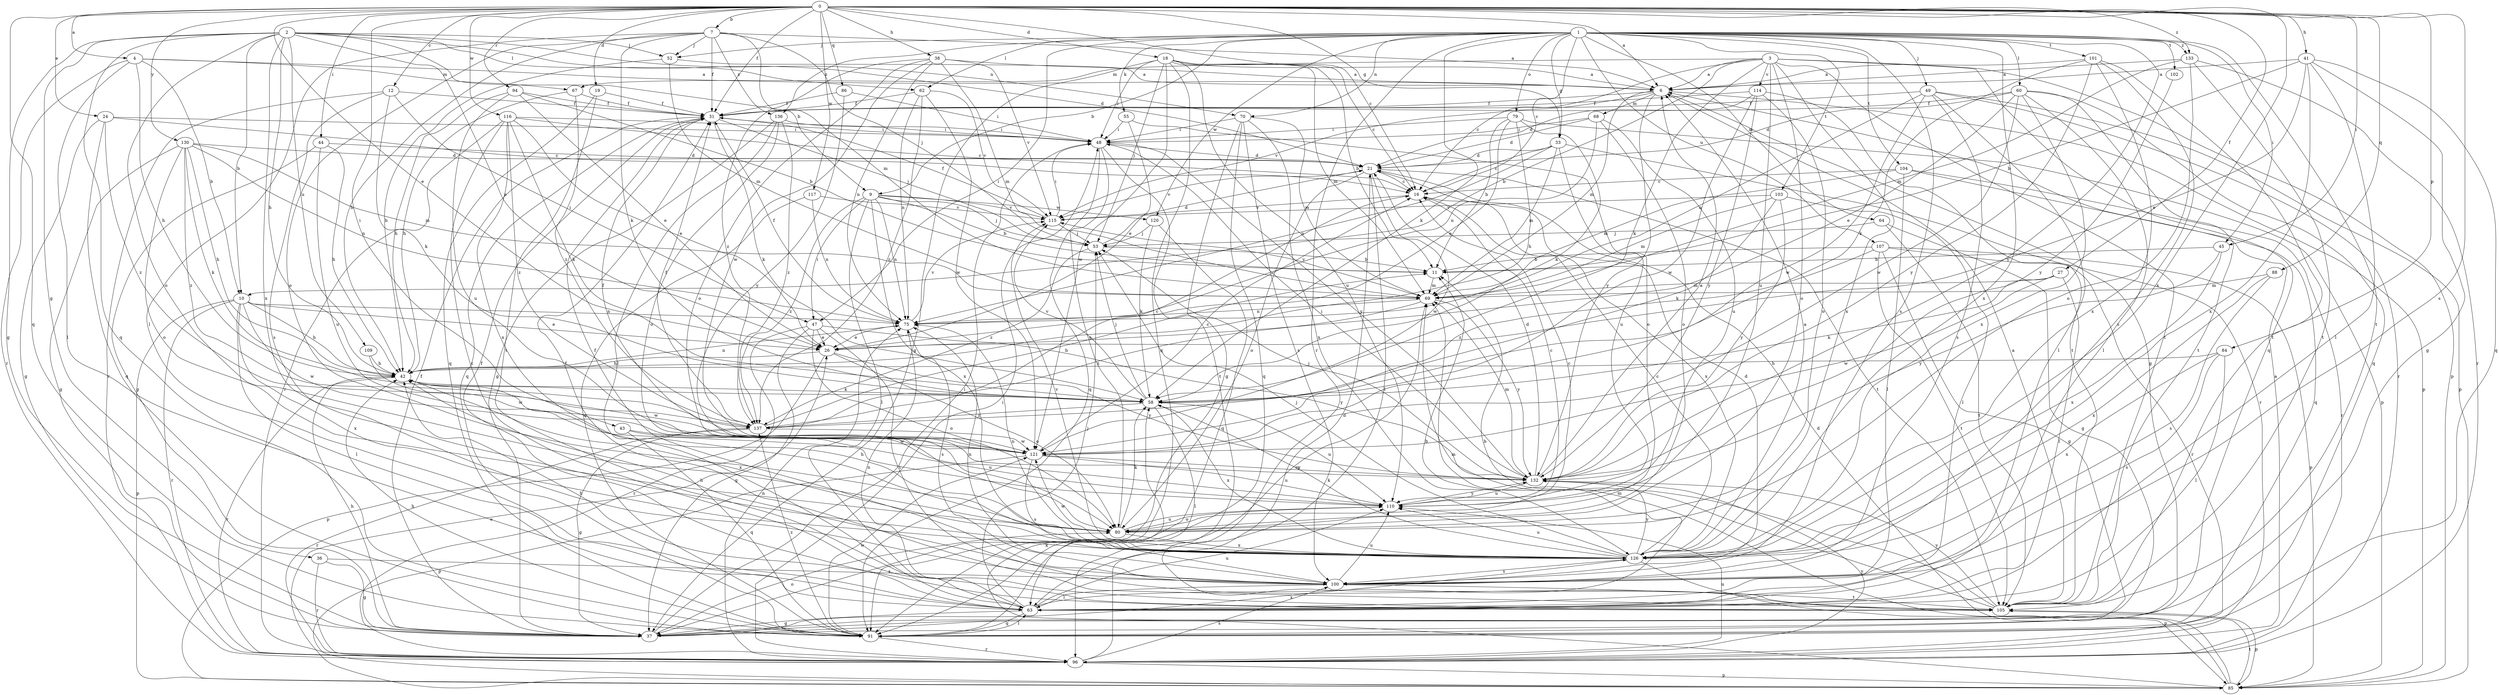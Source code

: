 strict digraph  {
0;
1;
2;
3;
4;
6;
7;
9;
10;
11;
12;
16;
18;
19;
21;
24;
26;
27;
31;
33;
36;
37;
38;
41;
42;
43;
44;
45;
47;
48;
49;
52;
53;
55;
58;
60;
62;
63;
64;
67;
68;
69;
70;
75;
79;
80;
84;
85;
86;
88;
91;
94;
96;
100;
101;
102;
103;
104;
105;
107;
109;
110;
114;
115;
116;
117;
120;
121;
126;
130;
132;
133;
136;
137;
0 -> 4  [label=a];
0 -> 6  [label=a];
0 -> 7  [label=b];
0 -> 12  [label=c];
0 -> 16  [label=c];
0 -> 18  [label=d];
0 -> 19  [label=d];
0 -> 24  [label=e];
0 -> 26  [label=e];
0 -> 27  [label=f];
0 -> 31  [label=f];
0 -> 33  [label=g];
0 -> 38  [label=h];
0 -> 41  [label=h];
0 -> 43  [label=i];
0 -> 44  [label=i];
0 -> 45  [label=i];
0 -> 84  [label=p];
0 -> 86  [label=q];
0 -> 88  [label=q];
0 -> 91  [label=q];
0 -> 94  [label=r];
0 -> 100  [label=s];
0 -> 116  [label=w];
0 -> 117  [label=w];
0 -> 126  [label=x];
0 -> 130  [label=y];
0 -> 133  [label=z];
1 -> 9  [label=b];
1 -> 16  [label=c];
1 -> 33  [label=g];
1 -> 45  [label=i];
1 -> 47  [label=i];
1 -> 49  [label=j];
1 -> 52  [label=j];
1 -> 55  [label=k];
1 -> 58  [label=k];
1 -> 60  [label=l];
1 -> 62  [label=l];
1 -> 64  [label=m];
1 -> 70  [label=n];
1 -> 79  [label=o];
1 -> 96  [label=r];
1 -> 100  [label=s];
1 -> 101  [label=t];
1 -> 102  [label=t];
1 -> 103  [label=t];
1 -> 104  [label=t];
1 -> 105  [label=t];
1 -> 107  [label=u];
1 -> 120  [label=w];
1 -> 126  [label=x];
1 -> 132  [label=y];
1 -> 133  [label=z];
1 -> 136  [label=z];
2 -> 9  [label=b];
2 -> 10  [label=b];
2 -> 21  [label=d];
2 -> 26  [label=e];
2 -> 36  [label=g];
2 -> 37  [label=g];
2 -> 42  [label=h];
2 -> 52  [label=j];
2 -> 62  [label=l];
2 -> 70  [label=n];
2 -> 80  [label=o];
2 -> 91  [label=q];
2 -> 109  [label=u];
2 -> 126  [label=x];
3 -> 6  [label=a];
3 -> 10  [label=b];
3 -> 16  [label=c];
3 -> 58  [label=k];
3 -> 67  [label=m];
3 -> 80  [label=o];
3 -> 85  [label=p];
3 -> 91  [label=q];
3 -> 105  [label=t];
3 -> 110  [label=u];
3 -> 114  [label=v];
3 -> 126  [label=x];
4 -> 6  [label=a];
4 -> 10  [label=b];
4 -> 42  [label=h];
4 -> 63  [label=l];
4 -> 67  [label=m];
4 -> 96  [label=r];
6 -> 31  [label=f];
6 -> 37  [label=g];
6 -> 68  [label=m];
6 -> 69  [label=m];
6 -> 85  [label=p];
6 -> 115  [label=v];
6 -> 132  [label=y];
7 -> 6  [label=a];
7 -> 31  [label=f];
7 -> 42  [label=h];
7 -> 52  [label=j];
7 -> 53  [label=j];
7 -> 58  [label=k];
7 -> 63  [label=l];
7 -> 69  [label=m];
7 -> 80  [label=o];
7 -> 136  [label=z];
9 -> 11  [label=b];
9 -> 47  [label=i];
9 -> 53  [label=j];
9 -> 63  [label=l];
9 -> 75  [label=n];
9 -> 115  [label=v];
9 -> 120  [label=w];
9 -> 126  [label=x];
9 -> 137  [label=z];
10 -> 26  [label=e];
10 -> 42  [label=h];
10 -> 63  [label=l];
10 -> 75  [label=n];
10 -> 85  [label=p];
10 -> 96  [label=r];
10 -> 121  [label=w];
10 -> 126  [label=x];
11 -> 69  [label=m];
12 -> 31  [label=f];
12 -> 47  [label=i];
12 -> 58  [label=k];
12 -> 96  [label=r];
12 -> 100  [label=s];
16 -> 115  [label=v];
16 -> 126  [label=x];
18 -> 6  [label=a];
18 -> 11  [label=b];
18 -> 16  [label=c];
18 -> 37  [label=g];
18 -> 48  [label=i];
18 -> 53  [label=j];
18 -> 69  [label=m];
18 -> 91  [label=q];
18 -> 110  [label=u];
18 -> 121  [label=w];
19 -> 31  [label=f];
19 -> 91  [label=q];
19 -> 105  [label=t];
21 -> 16  [label=c];
21 -> 63  [label=l];
21 -> 80  [label=o];
21 -> 105  [label=t];
21 -> 115  [label=v];
21 -> 121  [label=w];
24 -> 16  [label=c];
24 -> 37  [label=g];
24 -> 48  [label=i];
24 -> 91  [label=q];
24 -> 137  [label=z];
26 -> 42  [label=h];
26 -> 80  [label=o];
26 -> 85  [label=p];
26 -> 132  [label=y];
27 -> 58  [label=k];
27 -> 63  [label=l];
27 -> 69  [label=m];
27 -> 121  [label=w];
31 -> 48  [label=i];
31 -> 53  [label=j];
31 -> 58  [label=k];
31 -> 91  [label=q];
33 -> 16  [label=c];
33 -> 21  [label=d];
33 -> 69  [label=m];
33 -> 75  [label=n];
33 -> 96  [label=r];
33 -> 110  [label=u];
36 -> 37  [label=g];
36 -> 96  [label=r];
36 -> 100  [label=s];
37 -> 31  [label=f];
37 -> 42  [label=h];
37 -> 48  [label=i];
37 -> 80  [label=o];
37 -> 126  [label=x];
38 -> 6  [label=a];
38 -> 69  [label=m];
38 -> 75  [label=n];
38 -> 80  [label=o];
38 -> 115  [label=v];
38 -> 121  [label=w];
38 -> 137  [label=z];
41 -> 6  [label=a];
41 -> 11  [label=b];
41 -> 26  [label=e];
41 -> 37  [label=g];
41 -> 63  [label=l];
41 -> 91  [label=q];
41 -> 126  [label=x];
42 -> 58  [label=k];
42 -> 75  [label=n];
42 -> 96  [label=r];
42 -> 121  [label=w];
42 -> 126  [label=x];
43 -> 91  [label=q];
43 -> 110  [label=u];
43 -> 121  [label=w];
44 -> 21  [label=d];
44 -> 37  [label=g];
44 -> 42  [label=h];
44 -> 110  [label=u];
45 -> 11  [label=b];
45 -> 126  [label=x];
45 -> 132  [label=y];
47 -> 26  [label=e];
47 -> 37  [label=g];
47 -> 80  [label=o];
47 -> 96  [label=r];
47 -> 105  [label=t];
47 -> 132  [label=y];
48 -> 21  [label=d];
48 -> 80  [label=o];
48 -> 91  [label=q];
48 -> 105  [label=t];
48 -> 132  [label=y];
49 -> 31  [label=f];
49 -> 63  [label=l];
49 -> 75  [label=n];
49 -> 85  [label=p];
49 -> 96  [label=r];
49 -> 100  [label=s];
49 -> 121  [label=w];
52 -> 6  [label=a];
52 -> 42  [label=h];
52 -> 69  [label=m];
53 -> 11  [label=b];
53 -> 21  [label=d];
53 -> 137  [label=z];
55 -> 26  [label=e];
55 -> 48  [label=i];
55 -> 80  [label=o];
58 -> 53  [label=j];
58 -> 63  [label=l];
58 -> 110  [label=u];
58 -> 115  [label=v];
58 -> 126  [label=x];
58 -> 137  [label=z];
60 -> 21  [label=d];
60 -> 26  [label=e];
60 -> 31  [label=f];
60 -> 63  [label=l];
60 -> 91  [label=q];
60 -> 105  [label=t];
60 -> 121  [label=w];
60 -> 126  [label=x];
62 -> 31  [label=f];
62 -> 75  [label=n];
62 -> 115  [label=v];
62 -> 121  [label=w];
62 -> 137  [label=z];
63 -> 11  [label=b];
63 -> 31  [label=f];
63 -> 37  [label=g];
63 -> 53  [label=j];
63 -> 75  [label=n];
63 -> 91  [label=q];
63 -> 110  [label=u];
64 -> 37  [label=g];
64 -> 53  [label=j];
64 -> 105  [label=t];
67 -> 31  [label=f];
67 -> 42  [label=h];
67 -> 137  [label=z];
68 -> 21  [label=d];
68 -> 48  [label=i];
68 -> 75  [label=n];
68 -> 80  [label=o];
68 -> 110  [label=u];
69 -> 75  [label=n];
69 -> 115  [label=v];
69 -> 132  [label=y];
69 -> 137  [label=z];
70 -> 37  [label=g];
70 -> 48  [label=i];
70 -> 69  [label=m];
70 -> 91  [label=q];
70 -> 100  [label=s];
70 -> 126  [label=x];
75 -> 26  [label=e];
75 -> 31  [label=f];
75 -> 100  [label=s];
75 -> 115  [label=v];
79 -> 11  [label=b];
79 -> 26  [label=e];
79 -> 42  [label=h];
79 -> 48  [label=i];
79 -> 58  [label=k];
79 -> 85  [label=p];
80 -> 16  [label=c];
80 -> 42  [label=h];
80 -> 58  [label=k];
80 -> 110  [label=u];
80 -> 126  [label=x];
84 -> 42  [label=h];
84 -> 63  [label=l];
84 -> 100  [label=s];
84 -> 126  [label=x];
85 -> 21  [label=d];
85 -> 26  [label=e];
85 -> 58  [label=k];
85 -> 69  [label=m];
85 -> 105  [label=t];
86 -> 31  [label=f];
86 -> 48  [label=i];
86 -> 132  [label=y];
88 -> 69  [label=m];
88 -> 100  [label=s];
88 -> 126  [label=x];
91 -> 42  [label=h];
91 -> 63  [label=l];
91 -> 69  [label=m];
91 -> 96  [label=r];
91 -> 121  [label=w];
91 -> 137  [label=z];
94 -> 11  [label=b];
94 -> 26  [label=e];
94 -> 31  [label=f];
94 -> 42  [label=h];
94 -> 110  [label=u];
96 -> 6  [label=a];
96 -> 21  [label=d];
96 -> 48  [label=i];
96 -> 75  [label=n];
96 -> 85  [label=p];
96 -> 100  [label=s];
96 -> 110  [label=u];
96 -> 132  [label=y];
100 -> 21  [label=d];
100 -> 31  [label=f];
100 -> 42  [label=h];
100 -> 63  [label=l];
100 -> 75  [label=n];
100 -> 105  [label=t];
100 -> 110  [label=u];
101 -> 6  [label=a];
101 -> 58  [label=k];
101 -> 100  [label=s];
101 -> 105  [label=t];
101 -> 126  [label=x];
101 -> 132  [label=y];
102 -> 132  [label=y];
103 -> 58  [label=k];
103 -> 63  [label=l];
103 -> 69  [label=m];
103 -> 115  [label=v];
103 -> 132  [label=y];
104 -> 16  [label=c];
104 -> 63  [label=l];
104 -> 69  [label=m];
104 -> 91  [label=q];
104 -> 96  [label=r];
105 -> 6  [label=a];
105 -> 11  [label=b];
105 -> 31  [label=f];
105 -> 42  [label=h];
105 -> 69  [label=m];
105 -> 85  [label=p];
105 -> 132  [label=y];
107 -> 11  [label=b];
107 -> 37  [label=g];
107 -> 85  [label=p];
107 -> 96  [label=r];
107 -> 105  [label=t];
107 -> 137  [label=z];
109 -> 42  [label=h];
109 -> 121  [label=w];
110 -> 16  [label=c];
110 -> 80  [label=o];
110 -> 132  [label=y];
114 -> 21  [label=d];
114 -> 31  [label=f];
114 -> 80  [label=o];
114 -> 105  [label=t];
114 -> 121  [label=w];
114 -> 132  [label=y];
115 -> 31  [label=f];
115 -> 48  [label=i];
115 -> 53  [label=j];
116 -> 16  [label=c];
116 -> 26  [label=e];
116 -> 48  [label=i];
116 -> 58  [label=k];
116 -> 96  [label=r];
116 -> 105  [label=t];
116 -> 126  [label=x];
116 -> 137  [label=z];
117 -> 75  [label=n];
117 -> 91  [label=q];
117 -> 115  [label=v];
120 -> 53  [label=j];
120 -> 58  [label=k];
120 -> 91  [label=q];
121 -> 16  [label=c];
121 -> 31  [label=f];
121 -> 85  [label=p];
121 -> 100  [label=s];
121 -> 110  [label=u];
121 -> 132  [label=y];
126 -> 6  [label=a];
126 -> 16  [label=c];
126 -> 53  [label=j];
126 -> 58  [label=k];
126 -> 75  [label=n];
126 -> 85  [label=p];
126 -> 100  [label=s];
126 -> 110  [label=u];
126 -> 115  [label=v];
126 -> 121  [label=w];
126 -> 132  [label=y];
130 -> 21  [label=d];
130 -> 37  [label=g];
130 -> 42  [label=h];
130 -> 58  [label=k];
130 -> 69  [label=m];
130 -> 75  [label=n];
130 -> 80  [label=o];
130 -> 137  [label=z];
132 -> 6  [label=a];
132 -> 21  [label=d];
132 -> 48  [label=i];
132 -> 53  [label=j];
132 -> 69  [label=m];
132 -> 110  [label=u];
133 -> 6  [label=a];
133 -> 69  [label=m];
133 -> 80  [label=o];
133 -> 96  [label=r];
133 -> 105  [label=t];
136 -> 37  [label=g];
136 -> 48  [label=i];
136 -> 63  [label=l];
136 -> 80  [label=o];
136 -> 137  [label=z];
137 -> 11  [label=b];
137 -> 16  [label=c];
137 -> 31  [label=f];
137 -> 37  [label=g];
137 -> 96  [label=r];
137 -> 121  [label=w];
}
